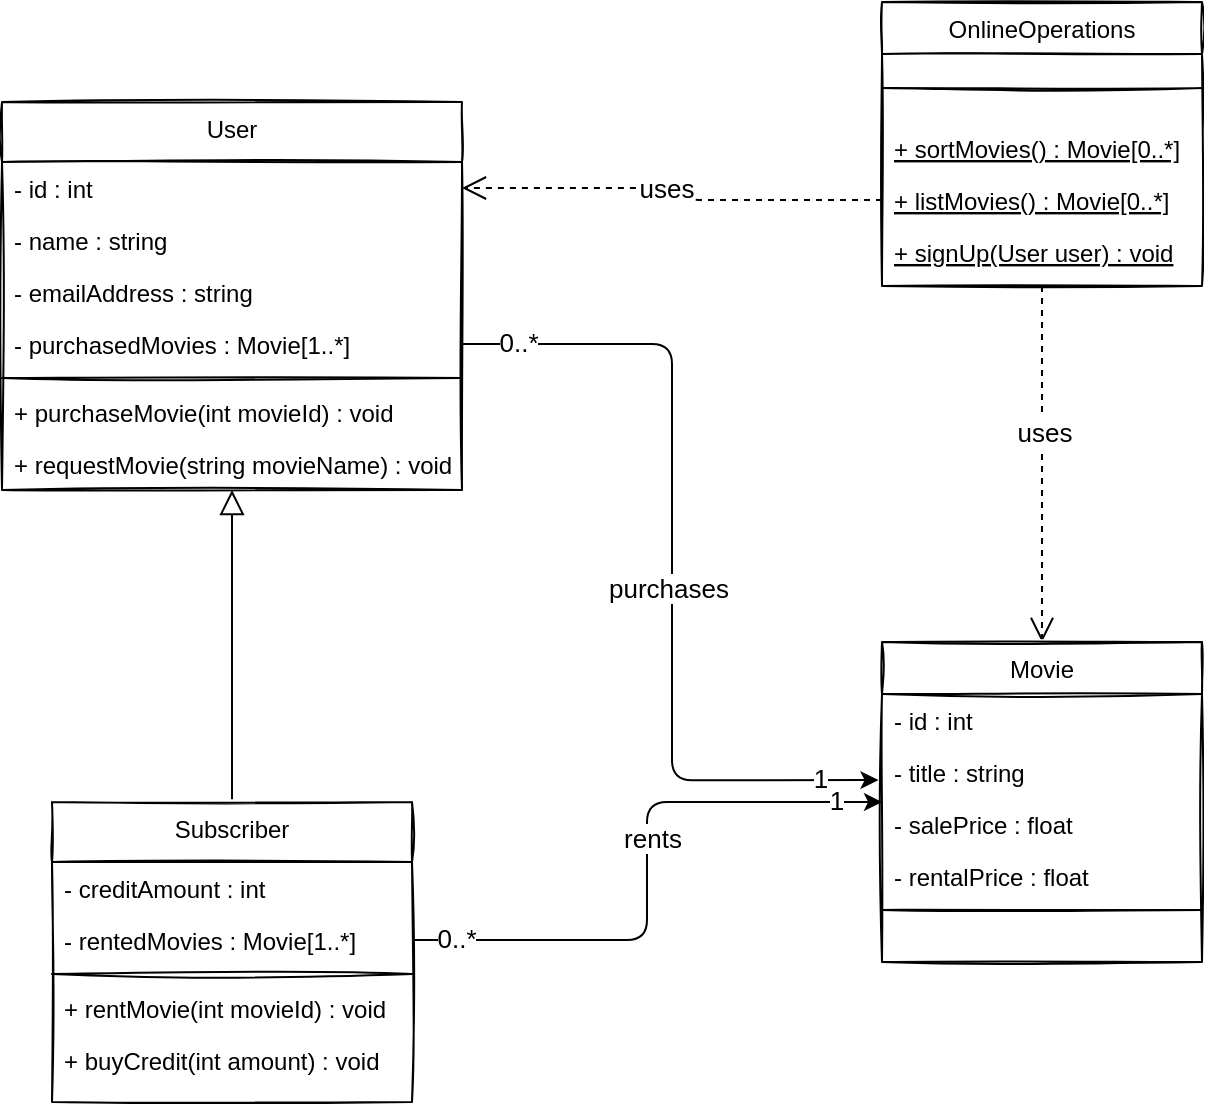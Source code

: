 <mxfile version="19.0.2" type="github">
  <diagram id="C5RBs43oDa-KdzZeNtuy" name="Page-1">
    <mxGraphModel dx="1422" dy="715" grid="1" gridSize="10" guides="1" tooltips="1" connect="1" arrows="1" fold="1" page="1" pageScale="1" pageWidth="1169" pageHeight="827" math="0" shadow="0">
      <root>
        <mxCell id="WIyWlLk6GJQsqaUBKTNV-0" />
        <mxCell id="WIyWlLk6GJQsqaUBKTNV-1" parent="WIyWlLk6GJQsqaUBKTNV-0" />
        <mxCell id="HpB_t-XAK3ZvMhsDskCz-20" style="edgeStyle=orthogonalEdgeStyle;rounded=1;sketch=0;orthogonalLoop=1;jettySize=auto;html=1;exitX=0.5;exitY=0;exitDx=0;exitDy=0;entryX=0.5;entryY=1;entryDx=0;entryDy=0;fontSize=13;endArrow=block;endFill=0;endSize=10;" edge="1" parent="WIyWlLk6GJQsqaUBKTNV-1" source="zkfFHV4jXpPFQw0GAbJ--0" target="HpB_t-XAK3ZvMhsDskCz-11">
          <mxGeometry relative="1" as="geometry" />
        </mxCell>
        <mxCell id="zkfFHV4jXpPFQw0GAbJ--0" value="Subscriber" style="swimlane;fontStyle=0;align=center;verticalAlign=top;childLayout=stackLayout;horizontal=1;startSize=30;horizontalStack=0;resizeParent=1;resizeLast=0;collapsible=1;marginBottom=0;rounded=0;shadow=0;strokeWidth=1;sketch=1;" parent="WIyWlLk6GJQsqaUBKTNV-1" vertex="1">
          <mxGeometry x="295" y="560" width="180" height="150" as="geometry">
            <mxRectangle x="230" y="140" width="160" height="26" as="alternateBounds" />
          </mxGeometry>
        </mxCell>
        <mxCell id="df_BrQSAfXXA0RdnsYeb-0" value="- creditAmount : int" style="text;align=left;verticalAlign=top;spacingLeft=4;spacingRight=4;overflow=hidden;rotatable=0;points=[[0,0.5],[1,0.5]];portConstraint=eastwest;sketch=1;rounded=0;" parent="zkfFHV4jXpPFQw0GAbJ--0" vertex="1">
          <mxGeometry y="30" width="180" height="26" as="geometry" />
        </mxCell>
        <mxCell id="HpB_t-XAK3ZvMhsDskCz-0" value="- rentedMovies : Movie[1..*]" style="text;align=left;verticalAlign=top;spacingLeft=4;spacingRight=4;overflow=hidden;rotatable=0;points=[[0,0.5],[1,0.5]];portConstraint=eastwest;rounded=0;shadow=0;html=0;sketch=1;" vertex="1" parent="zkfFHV4jXpPFQw0GAbJ--0">
          <mxGeometry y="56" width="180" height="26" as="geometry" />
        </mxCell>
        <mxCell id="zkfFHV4jXpPFQw0GAbJ--4" value="" style="line;html=1;strokeWidth=1;align=left;verticalAlign=middle;spacingTop=-1;spacingLeft=3;spacingRight=3;rotatable=0;labelPosition=right;points=[];portConstraint=eastwest;sketch=1;rounded=0;" parent="zkfFHV4jXpPFQw0GAbJ--0" vertex="1">
          <mxGeometry y="82" width="180" height="8" as="geometry" />
        </mxCell>
        <mxCell id="zkfFHV4jXpPFQw0GAbJ--5" value="+ rentMovie(int movieId) : void" style="text;align=left;verticalAlign=top;spacingLeft=4;spacingRight=4;overflow=hidden;rotatable=0;points=[[0,0.5],[1,0.5]];portConstraint=eastwest;sketch=1;rounded=0;" parent="zkfFHV4jXpPFQw0GAbJ--0" vertex="1">
          <mxGeometry y="90" width="180" height="26" as="geometry" />
        </mxCell>
        <mxCell id="HpB_t-XAK3ZvMhsDskCz-21" value="+ buyCredit(int amount) : void" style="text;align=left;verticalAlign=top;spacingLeft=4;spacingRight=4;overflow=hidden;rotatable=0;points=[[0,0.5],[1,0.5]];portConstraint=eastwest;sketch=1;rounded=0;" vertex="1" parent="zkfFHV4jXpPFQw0GAbJ--0">
          <mxGeometry y="116" width="180" height="26" as="geometry" />
        </mxCell>
        <mxCell id="HpB_t-XAK3ZvMhsDskCz-26" style="edgeStyle=orthogonalEdgeStyle;rounded=1;sketch=0;orthogonalLoop=1;jettySize=auto;html=1;entryX=0.5;entryY=0;entryDx=0;entryDy=0;fontSize=13;endArrow=open;endFill=0;endSize=10;dashed=1;" edge="1" parent="WIyWlLk6GJQsqaUBKTNV-1" source="zkfFHV4jXpPFQw0GAbJ--6" target="zkfFHV4jXpPFQw0GAbJ--17">
          <mxGeometry relative="1" as="geometry">
            <Array as="points">
              <mxPoint x="790" y="390" />
              <mxPoint x="790" y="390" />
            </Array>
          </mxGeometry>
        </mxCell>
        <mxCell id="HpB_t-XAK3ZvMhsDskCz-30" value="uses" style="edgeLabel;html=1;align=center;verticalAlign=middle;resizable=0;points=[];fontSize=13;" vertex="1" connectable="0" parent="HpB_t-XAK3ZvMhsDskCz-26">
          <mxGeometry x="-0.177" y="1" relative="1" as="geometry">
            <mxPoint as="offset" />
          </mxGeometry>
        </mxCell>
        <mxCell id="zkfFHV4jXpPFQw0GAbJ--6" value="OnlineOperations" style="swimlane;fontStyle=0;align=center;verticalAlign=top;childLayout=stackLayout;horizontal=1;startSize=26;horizontalStack=0;resizeParent=1;resizeLast=0;collapsible=1;marginBottom=0;rounded=0;shadow=0;strokeWidth=1;sketch=1;" parent="WIyWlLk6GJQsqaUBKTNV-1" vertex="1">
          <mxGeometry x="710" y="160" width="160" height="142" as="geometry">
            <mxRectangle x="130" y="380" width="160" height="26" as="alternateBounds" />
          </mxGeometry>
        </mxCell>
        <mxCell id="zkfFHV4jXpPFQw0GAbJ--9" value="" style="line;html=1;strokeWidth=1;align=left;verticalAlign=middle;spacingTop=-1;spacingLeft=3;spacingRight=3;rotatable=0;labelPosition=right;points=[];portConstraint=eastwest;sketch=1;rounded=0;" parent="zkfFHV4jXpPFQw0GAbJ--6" vertex="1">
          <mxGeometry y="26" width="160" height="34" as="geometry" />
        </mxCell>
        <mxCell id="zkfFHV4jXpPFQw0GAbJ--10" value="+ sortMovies() : Movie[0..*]" style="text;align=left;verticalAlign=top;spacingLeft=4;spacingRight=4;overflow=hidden;rotatable=0;points=[[0,0.5],[1,0.5]];portConstraint=eastwest;fontStyle=4;sketch=1;rounded=0;" parent="zkfFHV4jXpPFQw0GAbJ--6" vertex="1">
          <mxGeometry y="60" width="160" height="26" as="geometry" />
        </mxCell>
        <mxCell id="HpB_t-XAK3ZvMhsDskCz-25" value="+ listMovies() : Movie[0..*]" style="text;align=left;verticalAlign=top;spacingLeft=4;spacingRight=4;overflow=hidden;rotatable=0;points=[[0,0.5],[1,0.5]];portConstraint=eastwest;fontStyle=4;sketch=1;rounded=0;" vertex="1" parent="zkfFHV4jXpPFQw0GAbJ--6">
          <mxGeometry y="86" width="160" height="26" as="geometry" />
        </mxCell>
        <mxCell id="zkfFHV4jXpPFQw0GAbJ--11" value="+ signUp(User user) : void" style="text;align=left;verticalAlign=top;spacingLeft=4;spacingRight=4;overflow=hidden;rotatable=0;points=[[0,0.5],[1,0.5]];portConstraint=eastwest;sketch=1;rounded=0;fontStyle=4" parent="zkfFHV4jXpPFQw0GAbJ--6" vertex="1">
          <mxGeometry y="112" width="160" height="26" as="geometry" />
        </mxCell>
        <mxCell id="zkfFHV4jXpPFQw0GAbJ--17" value="Movie" style="swimlane;fontStyle=0;align=center;verticalAlign=top;childLayout=stackLayout;horizontal=1;startSize=26;horizontalStack=0;resizeParent=1;resizeLast=0;collapsible=1;marginBottom=0;rounded=0;shadow=0;strokeWidth=1;sketch=1;" parent="WIyWlLk6GJQsqaUBKTNV-1" vertex="1">
          <mxGeometry x="710" y="480" width="160" height="160" as="geometry">
            <mxRectangle x="550" y="140" width="160" height="26" as="alternateBounds" />
          </mxGeometry>
        </mxCell>
        <mxCell id="zkfFHV4jXpPFQw0GAbJ--18" value="- id : int" style="text;align=left;verticalAlign=top;spacingLeft=4;spacingRight=4;overflow=hidden;rotatable=0;points=[[0,0.5],[1,0.5]];portConstraint=eastwest;sketch=1;rounded=0;" parent="zkfFHV4jXpPFQw0GAbJ--17" vertex="1">
          <mxGeometry y="26" width="160" height="26" as="geometry" />
        </mxCell>
        <mxCell id="zkfFHV4jXpPFQw0GAbJ--19" value="- title : string" style="text;align=left;verticalAlign=top;spacingLeft=4;spacingRight=4;overflow=hidden;rotatable=0;points=[[0,0.5],[1,0.5]];portConstraint=eastwest;rounded=0;shadow=0;html=0;sketch=1;" parent="zkfFHV4jXpPFQw0GAbJ--17" vertex="1">
          <mxGeometry y="52" width="160" height="26" as="geometry" />
        </mxCell>
        <mxCell id="zkfFHV4jXpPFQw0GAbJ--20" value="- salePrice : float" style="text;align=left;verticalAlign=top;spacingLeft=4;spacingRight=4;overflow=hidden;rotatable=0;points=[[0,0.5],[1,0.5]];portConstraint=eastwest;rounded=0;shadow=0;html=0;sketch=1;" parent="zkfFHV4jXpPFQw0GAbJ--17" vertex="1">
          <mxGeometry y="78" width="160" height="26" as="geometry" />
        </mxCell>
        <mxCell id="zkfFHV4jXpPFQw0GAbJ--21" value="- rentalPrice : float" style="text;align=left;verticalAlign=top;spacingLeft=4;spacingRight=4;overflow=hidden;rotatable=0;points=[[0,0.5],[1,0.5]];portConstraint=eastwest;rounded=0;shadow=0;html=0;sketch=1;" parent="zkfFHV4jXpPFQw0GAbJ--17" vertex="1">
          <mxGeometry y="104" width="160" height="26" as="geometry" />
        </mxCell>
        <mxCell id="zkfFHV4jXpPFQw0GAbJ--23" value="" style="line;html=1;strokeWidth=1;align=left;verticalAlign=middle;spacingTop=-1;spacingLeft=3;spacingRight=3;rotatable=0;labelPosition=right;points=[];portConstraint=eastwest;sketch=1;rounded=0;" parent="zkfFHV4jXpPFQw0GAbJ--17" vertex="1">
          <mxGeometry y="130" width="160" height="8" as="geometry" />
        </mxCell>
        <mxCell id="zkfFHV4jXpPFQw0GAbJ--26" value="" style="endArrow=classic;shadow=0;strokeWidth=1;rounded=1;endFill=1;edgeStyle=orthogonalEdgeStyle;elbow=vertical;sketch=0;exitX=1;exitY=0.5;exitDx=0;exitDy=0;" parent="WIyWlLk6GJQsqaUBKTNV-1" source="HpB_t-XAK3ZvMhsDskCz-0" target="zkfFHV4jXpPFQw0GAbJ--17" edge="1">
          <mxGeometry x="0.5" y="41" relative="1" as="geometry">
            <mxPoint x="805" y="452" as="sourcePoint" />
            <mxPoint x="965" y="452" as="targetPoint" />
            <mxPoint x="-40" y="32" as="offset" />
          </mxGeometry>
        </mxCell>
        <mxCell id="HpB_t-XAK3ZvMhsDskCz-1" value="0..*" style="edgeLabel;html=1;align=center;verticalAlign=middle;resizable=0;points=[];fontSize=13;" vertex="1" connectable="0" parent="zkfFHV4jXpPFQw0GAbJ--26">
          <mxGeometry x="-0.896" y="-1" relative="1" as="geometry">
            <mxPoint x="6" y="-2" as="offset" />
          </mxGeometry>
        </mxCell>
        <mxCell id="HpB_t-XAK3ZvMhsDskCz-2" value="rents" style="edgeLabel;html=1;align=center;verticalAlign=middle;resizable=0;points=[];fontSize=13;" vertex="1" connectable="0" parent="zkfFHV4jXpPFQw0GAbJ--26">
          <mxGeometry x="0.083" y="-2" relative="1" as="geometry">
            <mxPoint y="-4" as="offset" />
          </mxGeometry>
        </mxCell>
        <mxCell id="HpB_t-XAK3ZvMhsDskCz-3" value="1" style="edgeLabel;html=1;align=center;verticalAlign=middle;resizable=0;points=[];fontSize=13;" vertex="1" connectable="0" parent="zkfFHV4jXpPFQw0GAbJ--26">
          <mxGeometry x="0.879" y="-1" relative="1" as="geometry">
            <mxPoint x="-5" y="-2" as="offset" />
          </mxGeometry>
        </mxCell>
        <mxCell id="HpB_t-XAK3ZvMhsDskCz-6" value="" style="endArrow=classic;shadow=0;strokeWidth=1;rounded=1;endFill=1;edgeStyle=orthogonalEdgeStyle;elbow=vertical;sketch=0;exitX=1;exitY=0.5;exitDx=0;exitDy=0;entryX=-0.011;entryY=0.656;entryDx=0;entryDy=0;entryPerimeter=0;" edge="1" parent="WIyWlLk6GJQsqaUBKTNV-1" source="HpB_t-XAK3ZvMhsDskCz-15" target="zkfFHV4jXpPFQw0GAbJ--19">
          <mxGeometry x="0.5" y="41" relative="1" as="geometry">
            <mxPoint x="775" y="491" as="sourcePoint" />
            <mxPoint x="1075" y="450" as="targetPoint" />
            <mxPoint x="-40" y="32" as="offset" />
          </mxGeometry>
        </mxCell>
        <mxCell id="HpB_t-XAK3ZvMhsDskCz-7" value="0..*" style="edgeLabel;html=1;align=center;verticalAlign=middle;resizable=0;points=[];fontSize=13;" vertex="1" connectable="0" parent="HpB_t-XAK3ZvMhsDskCz-6">
          <mxGeometry x="-0.896" y="-1" relative="1" as="geometry">
            <mxPoint x="6" y="-2" as="offset" />
          </mxGeometry>
        </mxCell>
        <mxCell id="HpB_t-XAK3ZvMhsDskCz-8" value="purchases" style="edgeLabel;html=1;align=center;verticalAlign=middle;resizable=0;points=[];fontSize=13;" vertex="1" connectable="0" parent="HpB_t-XAK3ZvMhsDskCz-6">
          <mxGeometry x="0.083" y="-2" relative="1" as="geometry">
            <mxPoint y="-4" as="offset" />
          </mxGeometry>
        </mxCell>
        <mxCell id="HpB_t-XAK3ZvMhsDskCz-9" value="1" style="edgeLabel;html=1;align=center;verticalAlign=middle;resizable=0;points=[];fontSize=13;" vertex="1" connectable="0" parent="HpB_t-XAK3ZvMhsDskCz-6">
          <mxGeometry x="0.879" y="-1" relative="1" as="geometry">
            <mxPoint x="-4" y="-2" as="offset" />
          </mxGeometry>
        </mxCell>
        <mxCell id="HpB_t-XAK3ZvMhsDskCz-11" value="User" style="swimlane;fontStyle=0;align=center;verticalAlign=top;childLayout=stackLayout;horizontal=1;startSize=30;horizontalStack=0;resizeParent=1;resizeLast=0;collapsible=1;marginBottom=0;rounded=0;shadow=0;strokeWidth=1;sketch=1;" vertex="1" parent="WIyWlLk6GJQsqaUBKTNV-1">
          <mxGeometry x="270" y="210" width="230" height="194" as="geometry">
            <mxRectangle x="230" y="140" width="160" height="26" as="alternateBounds" />
          </mxGeometry>
        </mxCell>
        <mxCell id="HpB_t-XAK3ZvMhsDskCz-12" value="- id : int" style="text;align=left;verticalAlign=top;spacingLeft=4;spacingRight=4;overflow=hidden;rotatable=0;points=[[0,0.5],[1,0.5]];portConstraint=eastwest;sketch=1;rounded=0;" vertex="1" parent="HpB_t-XAK3ZvMhsDskCz-11">
          <mxGeometry y="30" width="230" height="26" as="geometry" />
        </mxCell>
        <mxCell id="HpB_t-XAK3ZvMhsDskCz-13" value="- name : string" style="text;align=left;verticalAlign=top;spacingLeft=4;spacingRight=4;overflow=hidden;rotatable=0;points=[[0,0.5],[1,0.5]];portConstraint=eastwest;sketch=1;rounded=0;" vertex="1" parent="HpB_t-XAK3ZvMhsDskCz-11">
          <mxGeometry y="56" width="230" height="26" as="geometry" />
        </mxCell>
        <mxCell id="HpB_t-XAK3ZvMhsDskCz-14" value="- emailAddress : string" style="text;align=left;verticalAlign=top;spacingLeft=4;spacingRight=4;overflow=hidden;rotatable=0;points=[[0,0.5],[1,0.5]];portConstraint=eastwest;rounded=0;shadow=0;html=0;sketch=1;" vertex="1" parent="HpB_t-XAK3ZvMhsDskCz-11">
          <mxGeometry y="82" width="230" height="26" as="geometry" />
        </mxCell>
        <mxCell id="HpB_t-XAK3ZvMhsDskCz-15" value="- purchasedMovies : Movie[1..*]" style="text;align=left;verticalAlign=top;spacingLeft=4;spacingRight=4;overflow=hidden;rotatable=0;points=[[0,0.5],[1,0.5]];portConstraint=eastwest;rounded=0;shadow=0;html=0;sketch=1;" vertex="1" parent="HpB_t-XAK3ZvMhsDskCz-11">
          <mxGeometry y="108" width="230" height="26" as="geometry" />
        </mxCell>
        <mxCell id="HpB_t-XAK3ZvMhsDskCz-17" value="" style="line;html=1;strokeWidth=1;align=left;verticalAlign=middle;spacingTop=-1;spacingLeft=3;spacingRight=3;rotatable=0;labelPosition=right;points=[];portConstraint=eastwest;sketch=1;rounded=0;" vertex="1" parent="HpB_t-XAK3ZvMhsDskCz-11">
          <mxGeometry y="134" width="230" height="8" as="geometry" />
        </mxCell>
        <mxCell id="HpB_t-XAK3ZvMhsDskCz-19" value="+ purchaseMovie(int movieId) : void" style="text;align=left;verticalAlign=top;spacingLeft=4;spacingRight=4;overflow=hidden;rotatable=0;points=[[0,0.5],[1,0.5]];portConstraint=eastwest;sketch=1;rounded=0;" vertex="1" parent="HpB_t-XAK3ZvMhsDskCz-11">
          <mxGeometry y="142" width="230" height="26" as="geometry" />
        </mxCell>
        <mxCell id="HpB_t-XAK3ZvMhsDskCz-24" value="+ requestMovie(string movieName) : void" style="text;align=left;verticalAlign=top;spacingLeft=4;spacingRight=4;overflow=hidden;rotatable=0;points=[[0,0.5],[1,0.5]];portConstraint=eastwest;sketch=1;rounded=0;" vertex="1" parent="HpB_t-XAK3ZvMhsDskCz-11">
          <mxGeometry y="168" width="230" height="26" as="geometry" />
        </mxCell>
        <mxCell id="HpB_t-XAK3ZvMhsDskCz-27" style="edgeStyle=orthogonalEdgeStyle;rounded=1;sketch=0;orthogonalLoop=1;jettySize=auto;html=1;entryX=1;entryY=0.5;entryDx=0;entryDy=0;dashed=1;fontSize=13;endArrow=open;endFill=0;endSize=10;" edge="1" parent="WIyWlLk6GJQsqaUBKTNV-1" source="HpB_t-XAK3ZvMhsDskCz-25" target="HpB_t-XAK3ZvMhsDskCz-12">
          <mxGeometry relative="1" as="geometry">
            <Array as="points">
              <mxPoint x="610" y="259" />
              <mxPoint x="610" y="253" />
            </Array>
          </mxGeometry>
        </mxCell>
        <mxCell id="HpB_t-XAK3ZvMhsDskCz-31" value="uses" style="edgeLabel;html=1;align=center;verticalAlign=middle;resizable=0;points=[];fontSize=13;" vertex="1" connectable="0" parent="HpB_t-XAK3ZvMhsDskCz-27">
          <mxGeometry x="0.059" relative="1" as="geometry">
            <mxPoint as="offset" />
          </mxGeometry>
        </mxCell>
      </root>
    </mxGraphModel>
  </diagram>
</mxfile>
